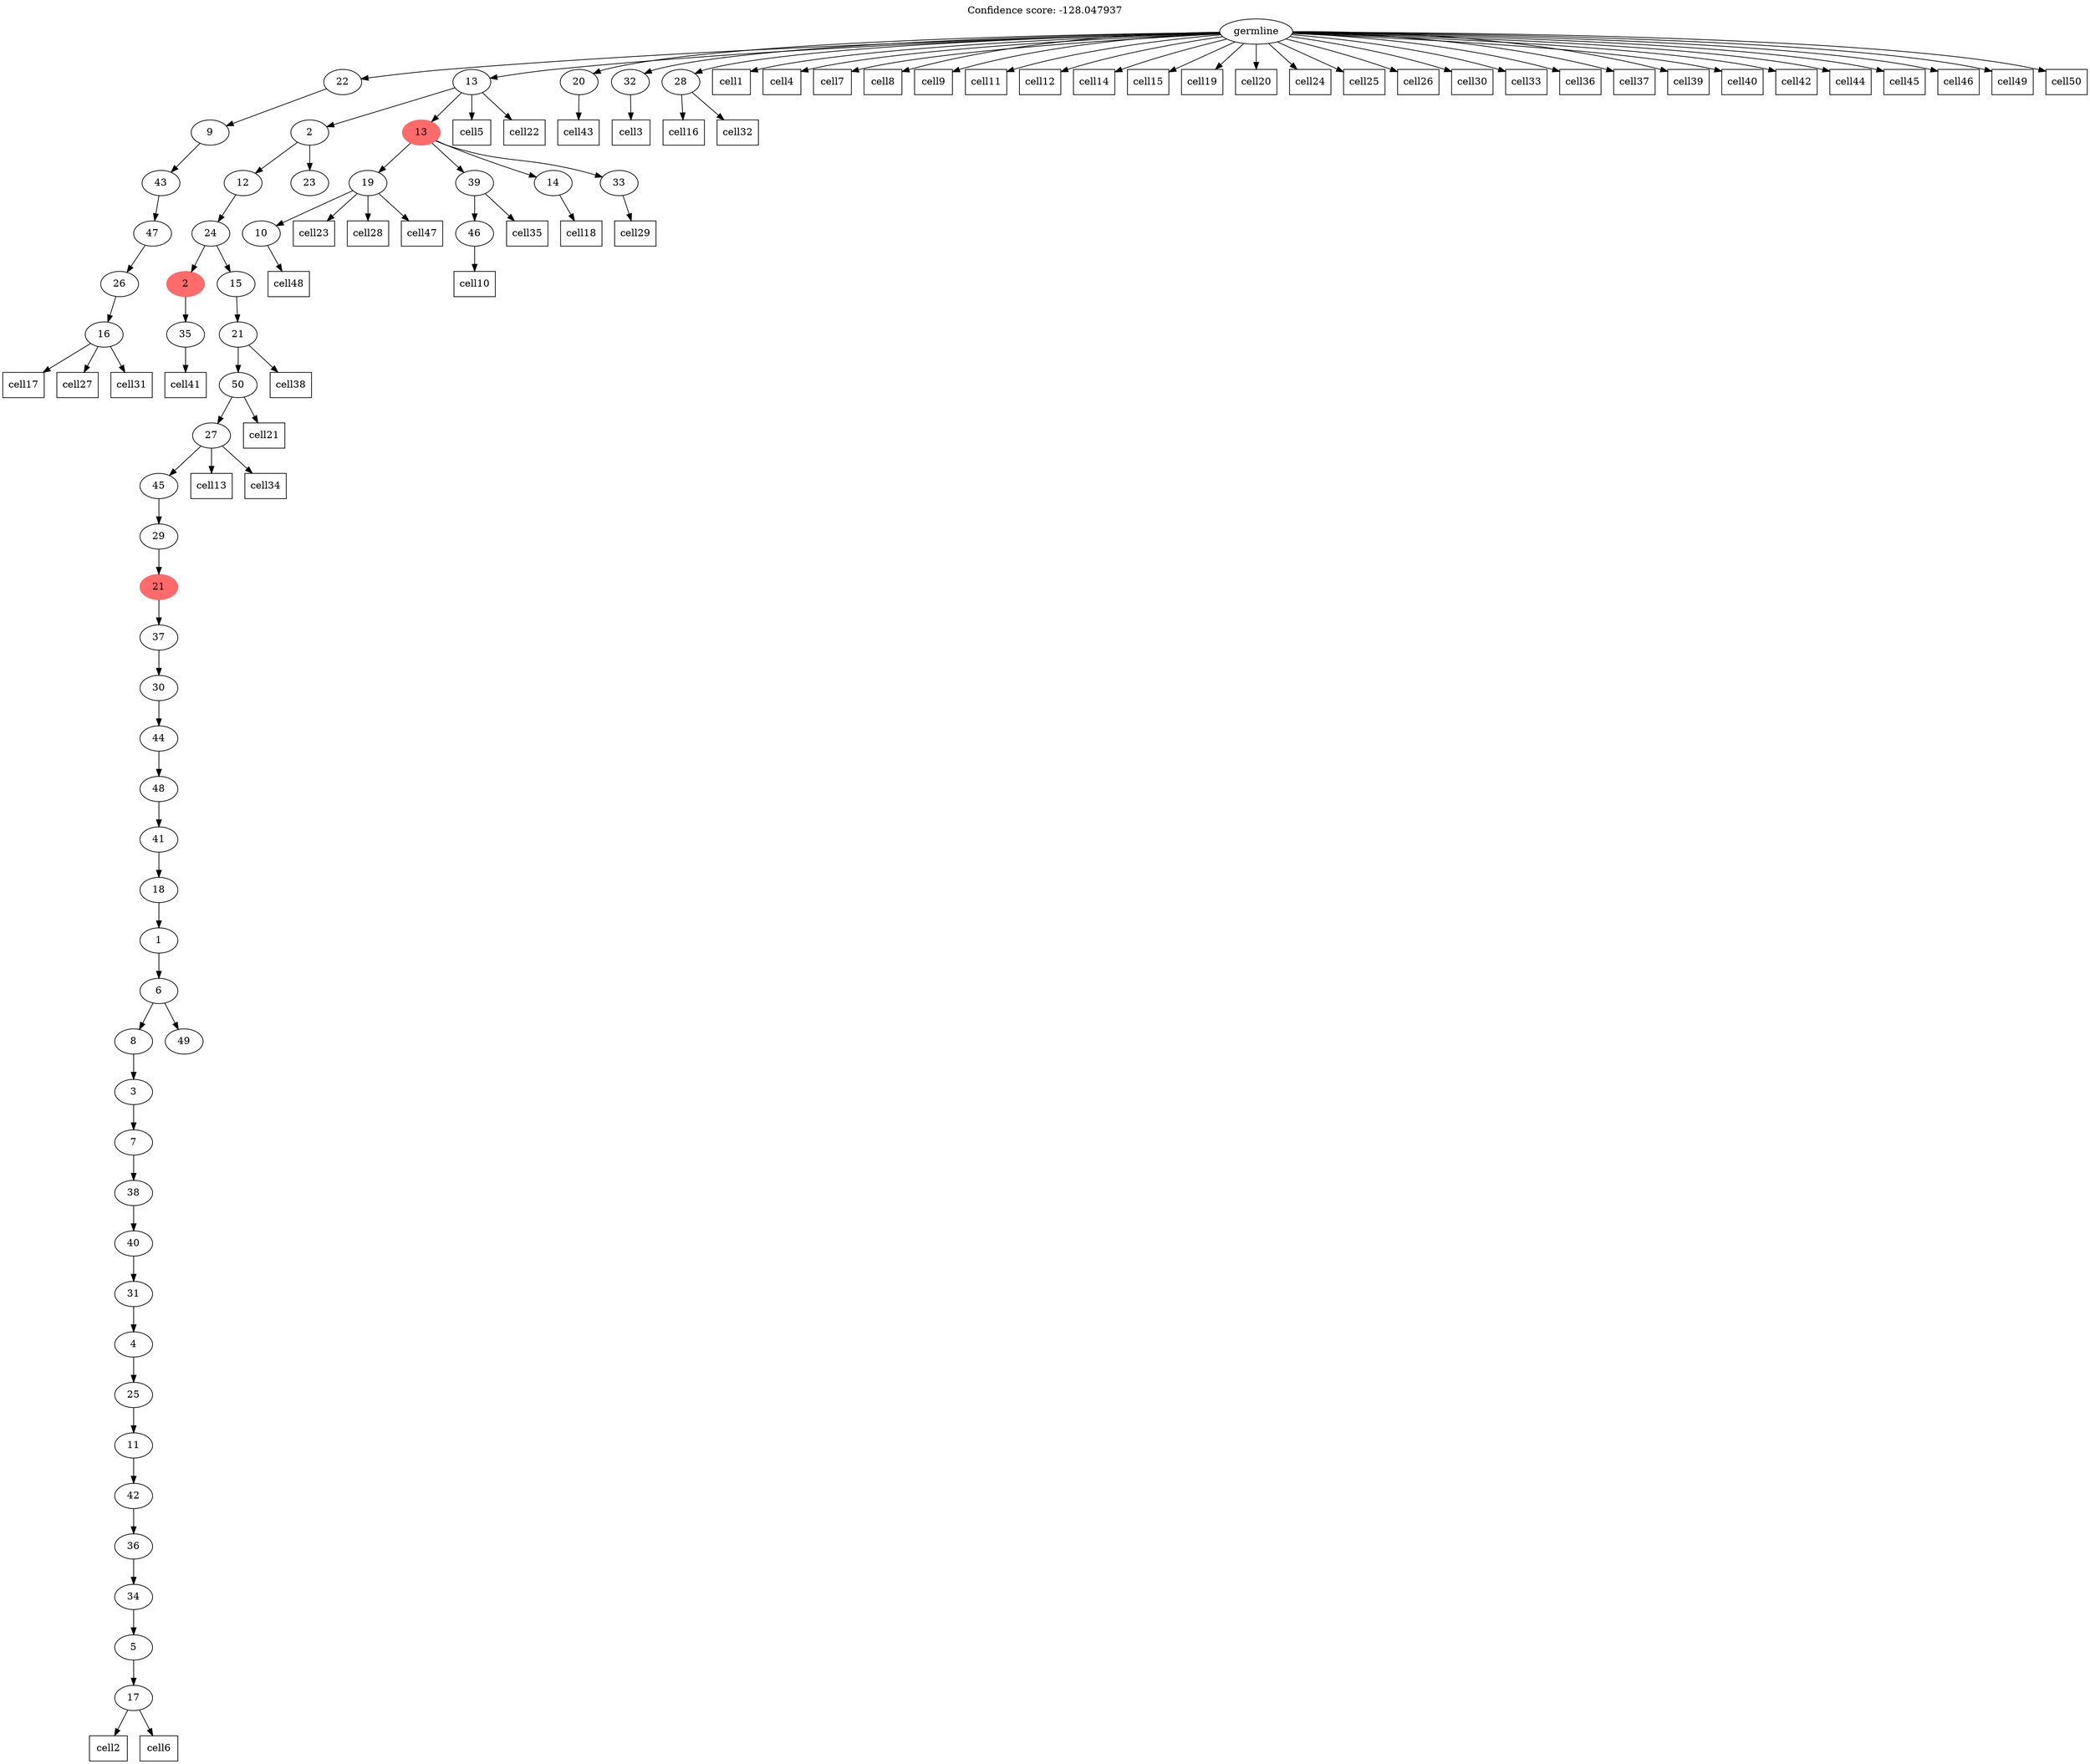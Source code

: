 digraph g {
	"49" -> "50";
	"50" [label="16"];
	"48" -> "49";
	"49" [label="26"];
	"47" -> "48";
	"48" [label="47"];
	"46" -> "47";
	"47" [label="43"];
	"45" -> "46";
	"46" [label="9"];
	"42" -> "43";
	"43" [label="35"];
	"39" -> "40";
	"40" [label="17"];
	"38" -> "39";
	"39" [label="5"];
	"37" -> "38";
	"38" [label="34"];
	"36" -> "37";
	"37" [label="36"];
	"35" -> "36";
	"36" [label="42"];
	"34" -> "35";
	"35" [label="11"];
	"33" -> "34";
	"34" [label="25"];
	"32" -> "33";
	"33" [label="4"];
	"31" -> "32";
	"32" [label="31"];
	"30" -> "31";
	"31" [label="40"];
	"29" -> "30";
	"30" [label="38"];
	"28" -> "29";
	"29" [label="7"];
	"27" -> "28";
	"28" [label="3"];
	"26" -> "27";
	"27" [label="8"];
	"26" -> "41";
	"41" [label="49"];
	"25" -> "26";
	"26" [label="6"];
	"24" -> "25";
	"25" [label="1"];
	"23" -> "24";
	"24" [label="18"];
	"22" -> "23";
	"23" [label="41"];
	"21" -> "22";
	"22" [label="48"];
	"20" -> "21";
	"21" [label="44"];
	"19" -> "20";
	"20" [label="30"];
	"18" -> "19";
	"19" [label="37"];
	"17" -> "18";
	"18" [color=indianred1, style=filled, label="21"];
	"16" -> "17";
	"17" [label="29"];
	"15" -> "16";
	"16" [label="45"];
	"14" -> "15";
	"15" [label="27"];
	"13" -> "14";
	"14" [label="50"];
	"12" -> "13";
	"13" [label="21"];
	"11" -> "12";
	"12" [label="15"];
	"11" -> "42";
	"42" [color=indianred1, style=filled, label="2"];
	"10" -> "11";
	"11" [label="24"];
	"9" -> "10";
	"10" [label="12"];
	"9" -> "44";
	"44" [label="23"];
	"7" -> "8";
	"8" [label="10"];
	"4" -> "5";
	"5" [label="46"];
	"2" -> "3";
	"3" [label="14"];
	"2" -> "4";
	"4" [label="39"];
	"2" -> "6";
	"6" [label="33"];
	"2" -> "7";
	"7" [label="19"];
	"1" -> "2";
	"2" [color=indianred1, style=filled, label="13"];
	"1" -> "9";
	"9" [label="2"];
	"0" -> "1";
	"1" [label="13"];
	"0" -> "45";
	"45" [label="22"];
	"0" -> "51";
	"51" [label="20"];
	"0" -> "52";
	"52" [label="32"];
	"0" -> "53";
	"53" [label="28"];
	"0" [label="germline"];
	"0" -> "cell1";
	"cell1" [shape=box];
	"40" -> "cell2";
	"cell2" [shape=box];
	"52" -> "cell3";
	"cell3" [shape=box];
	"0" -> "cell4";
	"cell4" [shape=box];
	"1" -> "cell5";
	"cell5" [shape=box];
	"40" -> "cell6";
	"cell6" [shape=box];
	"0" -> "cell7";
	"cell7" [shape=box];
	"0" -> "cell8";
	"cell8" [shape=box];
	"0" -> "cell9";
	"cell9" [shape=box];
	"5" -> "cell10";
	"cell10" [shape=box];
	"0" -> "cell11";
	"cell11" [shape=box];
	"0" -> "cell12";
	"cell12" [shape=box];
	"15" -> "cell13";
	"cell13" [shape=box];
	"0" -> "cell14";
	"cell14" [shape=box];
	"0" -> "cell15";
	"cell15" [shape=box];
	"53" -> "cell16";
	"cell16" [shape=box];
	"50" -> "cell17";
	"cell17" [shape=box];
	"3" -> "cell18";
	"cell18" [shape=box];
	"0" -> "cell19";
	"cell19" [shape=box];
	"0" -> "cell20";
	"cell20" [shape=box];
	"14" -> "cell21";
	"cell21" [shape=box];
	"1" -> "cell22";
	"cell22" [shape=box];
	"7" -> "cell23";
	"cell23" [shape=box];
	"0" -> "cell24";
	"cell24" [shape=box];
	"0" -> "cell25";
	"cell25" [shape=box];
	"0" -> "cell26";
	"cell26" [shape=box];
	"50" -> "cell27";
	"cell27" [shape=box];
	"7" -> "cell28";
	"cell28" [shape=box];
	"6" -> "cell29";
	"cell29" [shape=box];
	"0" -> "cell30";
	"cell30" [shape=box];
	"50" -> "cell31";
	"cell31" [shape=box];
	"53" -> "cell32";
	"cell32" [shape=box];
	"0" -> "cell33";
	"cell33" [shape=box];
	"15" -> "cell34";
	"cell34" [shape=box];
	"4" -> "cell35";
	"cell35" [shape=box];
	"0" -> "cell36";
	"cell36" [shape=box];
	"0" -> "cell37";
	"cell37" [shape=box];
	"13" -> "cell38";
	"cell38" [shape=box];
	"0" -> "cell39";
	"cell39" [shape=box];
	"0" -> "cell40";
	"cell40" [shape=box];
	"43" -> "cell41";
	"cell41" [shape=box];
	"0" -> "cell42";
	"cell42" [shape=box];
	"51" -> "cell43";
	"cell43" [shape=box];
	"0" -> "cell44";
	"cell44" [shape=box];
	"0" -> "cell45";
	"cell45" [shape=box];
	"0" -> "cell46";
	"cell46" [shape=box];
	"7" -> "cell47";
	"cell47" [shape=box];
	"8" -> "cell48";
	"cell48" [shape=box];
	"0" -> "cell49";
	"cell49" [shape=box];
	"0" -> "cell50";
	"cell50" [shape=box];
	labelloc="t";
	label="Confidence score: -128.047937";
}
